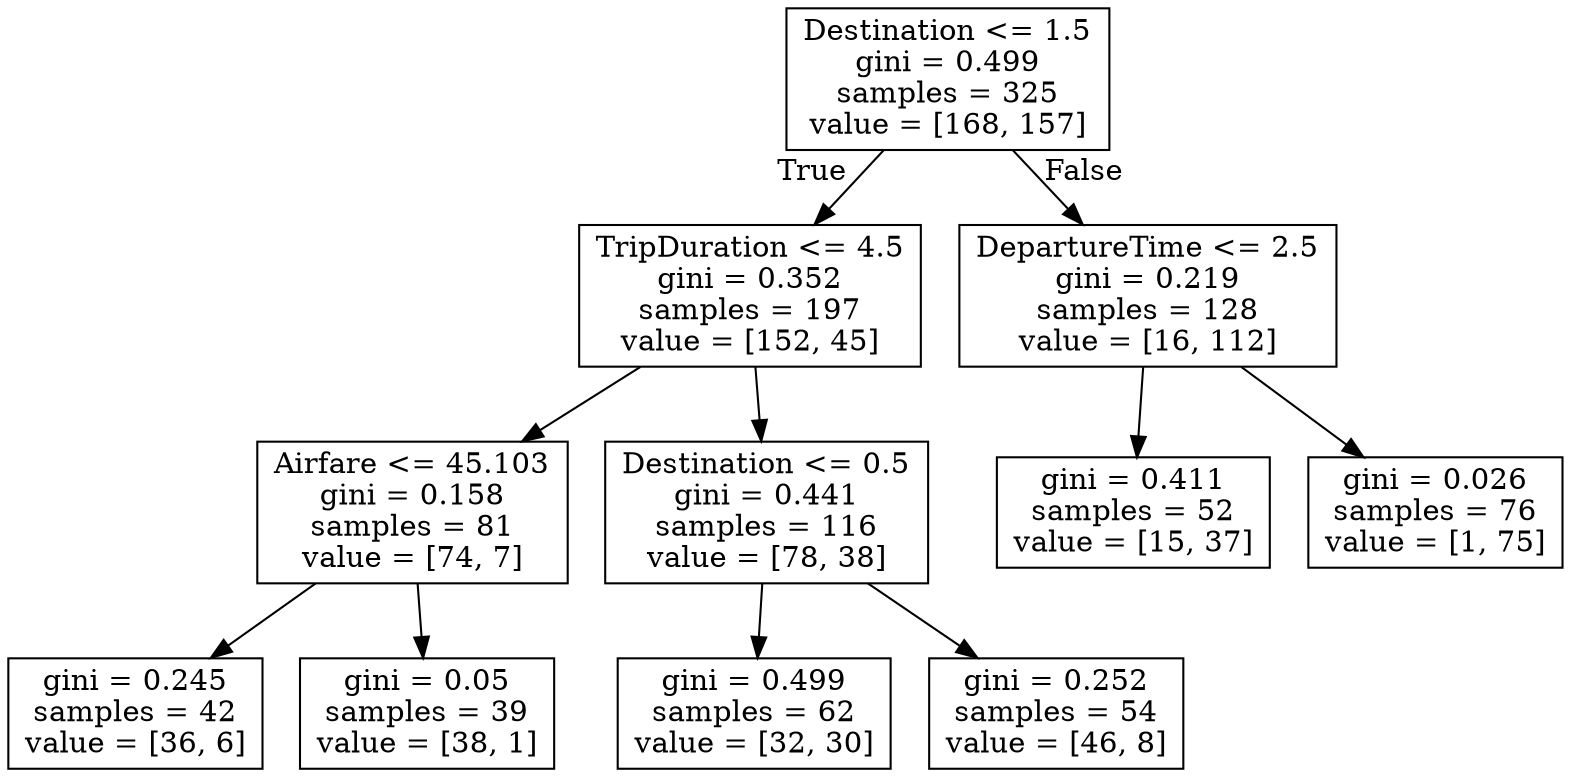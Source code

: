 digraph Tree {
node [shape=box] ;
0 [label="Destination <= 1.5\ngini = 0.499\nsamples = 325\nvalue = [168, 157]"] ;
1 [label="TripDuration <= 4.5\ngini = 0.352\nsamples = 197\nvalue = [152, 45]"] ;
0 -> 1 [labeldistance=2.5, labelangle=45, headlabel="True"] ;
2 [label="Airfare <= 45.103\ngini = 0.158\nsamples = 81\nvalue = [74, 7]"] ;
1 -> 2 ;
3 [label="gini = 0.245\nsamples = 42\nvalue = [36, 6]"] ;
2 -> 3 ;
4 [label="gini = 0.05\nsamples = 39\nvalue = [38, 1]"] ;
2 -> 4 ;
5 [label="Destination <= 0.5\ngini = 0.441\nsamples = 116\nvalue = [78, 38]"] ;
1 -> 5 ;
6 [label="gini = 0.499\nsamples = 62\nvalue = [32, 30]"] ;
5 -> 6 ;
7 [label="gini = 0.252\nsamples = 54\nvalue = [46, 8]"] ;
5 -> 7 ;
8 [label="DepartureTime <= 2.5\ngini = 0.219\nsamples = 128\nvalue = [16, 112]"] ;
0 -> 8 [labeldistance=2.5, labelangle=-45, headlabel="False"] ;
9 [label="gini = 0.411\nsamples = 52\nvalue = [15, 37]"] ;
8 -> 9 ;
10 [label="gini = 0.026\nsamples = 76\nvalue = [1, 75]"] ;
8 -> 10 ;
}